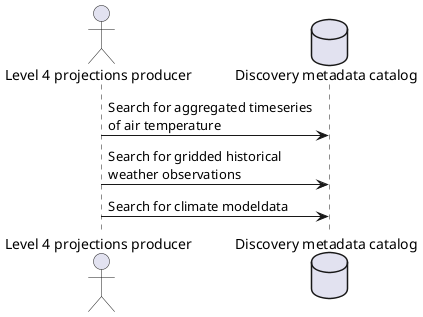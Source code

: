 @startuml

actor "Level 4 projections producer" as PP
database "Discovery metadata catalog" as DMC

PP -> DMC : Search for aggregated timeseries\nof air temperature
PP -> DMC : Search for gridded historical \nweather observations
PP -> DMC : Search for climate modeldata

@enduml
